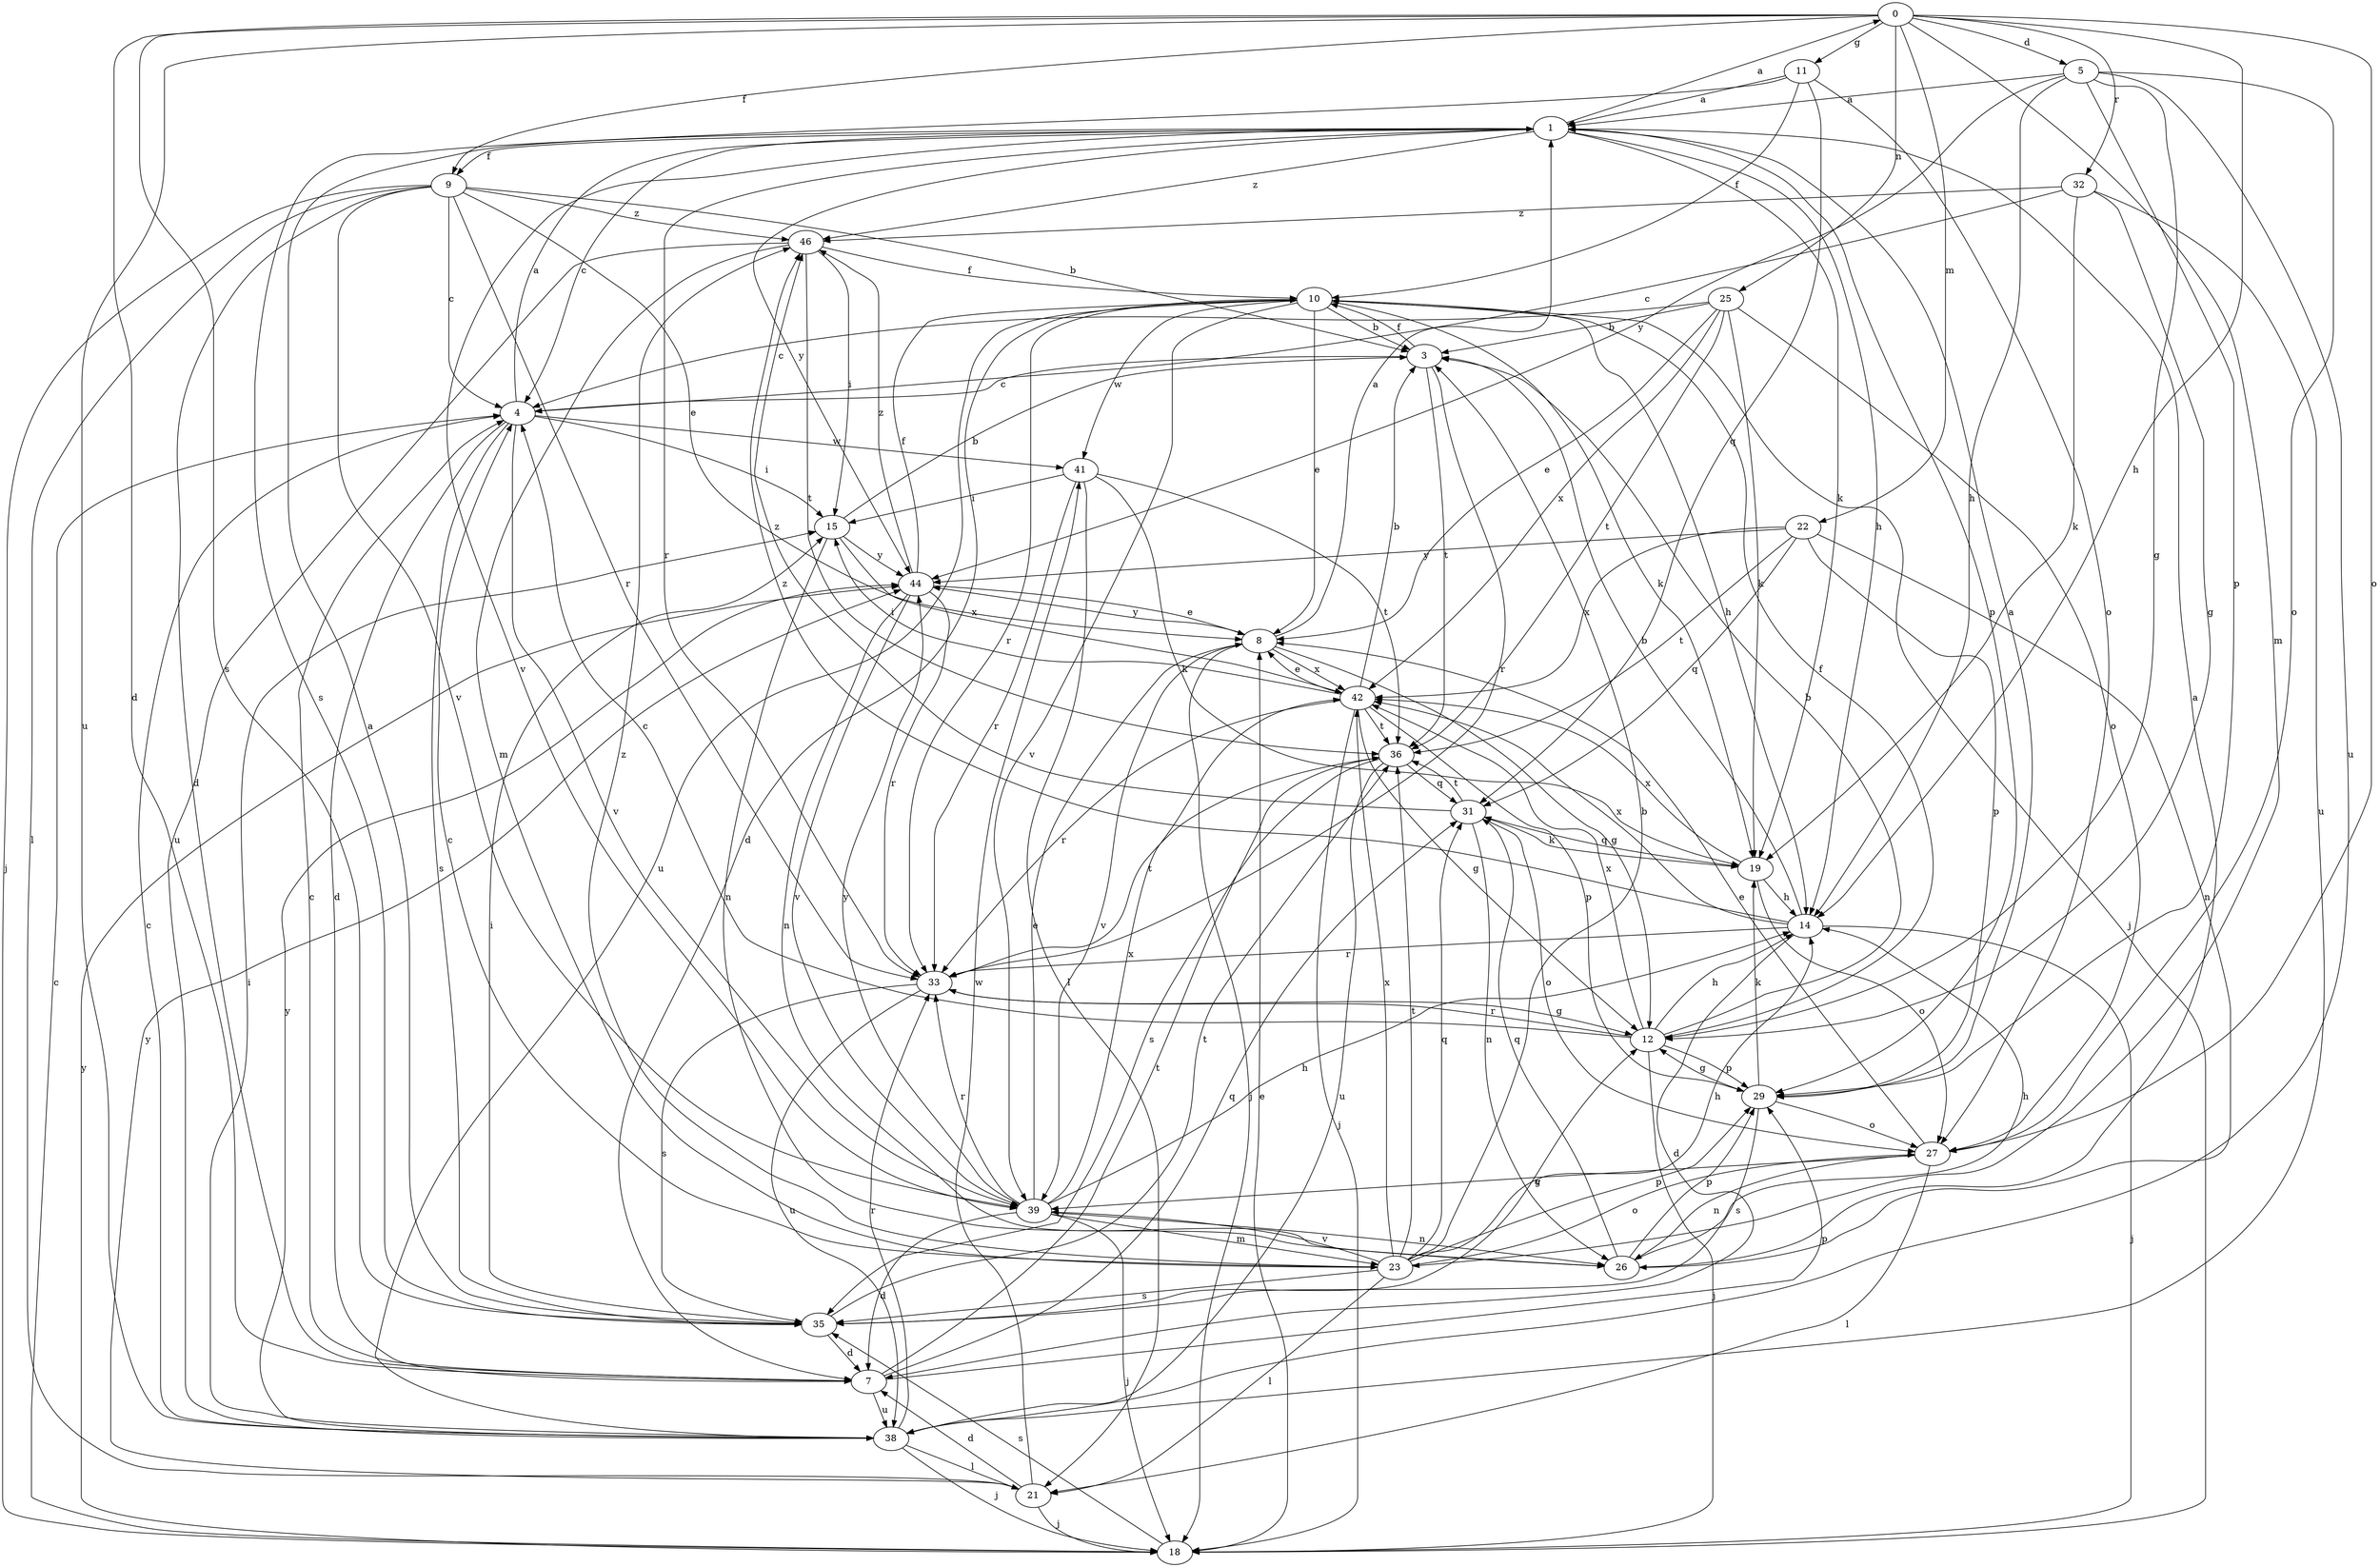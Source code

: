 strict digraph  {
0;
1;
3;
4;
5;
7;
8;
9;
10;
11;
12;
14;
15;
18;
19;
21;
22;
23;
25;
26;
27;
29;
31;
32;
33;
35;
36;
38;
39;
41;
42;
44;
46;
0 -> 5  [label=d];
0 -> 7  [label=d];
0 -> 9  [label=f];
0 -> 11  [label=g];
0 -> 14  [label=h];
0 -> 22  [label=m];
0 -> 23  [label=m];
0 -> 25  [label=n];
0 -> 27  [label=o];
0 -> 32  [label=r];
0 -> 35  [label=s];
0 -> 38  [label=u];
1 -> 0  [label=a];
1 -> 4  [label=c];
1 -> 9  [label=f];
1 -> 14  [label=h];
1 -> 19  [label=k];
1 -> 29  [label=p];
1 -> 33  [label=r];
1 -> 39  [label=v];
1 -> 44  [label=y];
1 -> 46  [label=z];
3 -> 4  [label=c];
3 -> 10  [label=f];
3 -> 33  [label=r];
3 -> 36  [label=t];
4 -> 1  [label=a];
4 -> 7  [label=d];
4 -> 15  [label=i];
4 -> 35  [label=s];
4 -> 39  [label=v];
4 -> 41  [label=w];
5 -> 1  [label=a];
5 -> 12  [label=g];
5 -> 14  [label=h];
5 -> 27  [label=o];
5 -> 29  [label=p];
5 -> 38  [label=u];
5 -> 44  [label=y];
7 -> 4  [label=c];
7 -> 29  [label=p];
7 -> 31  [label=q];
7 -> 36  [label=t];
7 -> 38  [label=u];
8 -> 1  [label=a];
8 -> 12  [label=g];
8 -> 18  [label=j];
8 -> 39  [label=v];
8 -> 42  [label=x];
8 -> 44  [label=y];
9 -> 3  [label=b];
9 -> 4  [label=c];
9 -> 7  [label=d];
9 -> 8  [label=e];
9 -> 18  [label=j];
9 -> 21  [label=l];
9 -> 33  [label=r];
9 -> 39  [label=v];
9 -> 46  [label=z];
10 -> 3  [label=b];
10 -> 7  [label=d];
10 -> 8  [label=e];
10 -> 14  [label=h];
10 -> 18  [label=j];
10 -> 19  [label=k];
10 -> 33  [label=r];
10 -> 38  [label=u];
10 -> 39  [label=v];
10 -> 41  [label=w];
11 -> 1  [label=a];
11 -> 10  [label=f];
11 -> 27  [label=o];
11 -> 31  [label=q];
11 -> 35  [label=s];
12 -> 3  [label=b];
12 -> 4  [label=c];
12 -> 10  [label=f];
12 -> 14  [label=h];
12 -> 18  [label=j];
12 -> 29  [label=p];
12 -> 33  [label=r];
12 -> 42  [label=x];
14 -> 3  [label=b];
14 -> 7  [label=d];
14 -> 18  [label=j];
14 -> 33  [label=r];
14 -> 42  [label=x];
14 -> 46  [label=z];
15 -> 3  [label=b];
15 -> 26  [label=n];
15 -> 42  [label=x];
15 -> 44  [label=y];
18 -> 4  [label=c];
18 -> 8  [label=e];
18 -> 35  [label=s];
18 -> 44  [label=y];
19 -> 14  [label=h];
19 -> 27  [label=o];
19 -> 31  [label=q];
19 -> 42  [label=x];
21 -> 7  [label=d];
21 -> 18  [label=j];
21 -> 41  [label=w];
21 -> 44  [label=y];
22 -> 26  [label=n];
22 -> 29  [label=p];
22 -> 31  [label=q];
22 -> 36  [label=t];
22 -> 42  [label=x];
22 -> 44  [label=y];
23 -> 3  [label=b];
23 -> 4  [label=c];
23 -> 14  [label=h];
23 -> 21  [label=l];
23 -> 27  [label=o];
23 -> 29  [label=p];
23 -> 31  [label=q];
23 -> 35  [label=s];
23 -> 36  [label=t];
23 -> 39  [label=v];
23 -> 42  [label=x];
23 -> 46  [label=z];
25 -> 3  [label=b];
25 -> 4  [label=c];
25 -> 8  [label=e];
25 -> 19  [label=k];
25 -> 27  [label=o];
25 -> 36  [label=t];
25 -> 42  [label=x];
26 -> 1  [label=a];
26 -> 14  [label=h];
26 -> 29  [label=p];
26 -> 31  [label=q];
27 -> 8  [label=e];
27 -> 21  [label=l];
27 -> 26  [label=n];
27 -> 39  [label=v];
29 -> 1  [label=a];
29 -> 12  [label=g];
29 -> 19  [label=k];
29 -> 27  [label=o];
29 -> 35  [label=s];
31 -> 19  [label=k];
31 -> 26  [label=n];
31 -> 27  [label=o];
31 -> 36  [label=t];
31 -> 46  [label=z];
32 -> 4  [label=c];
32 -> 12  [label=g];
32 -> 19  [label=k];
32 -> 38  [label=u];
32 -> 46  [label=z];
33 -> 12  [label=g];
33 -> 35  [label=s];
33 -> 36  [label=t];
33 -> 38  [label=u];
35 -> 1  [label=a];
35 -> 7  [label=d];
35 -> 12  [label=g];
35 -> 15  [label=i];
35 -> 36  [label=t];
36 -> 31  [label=q];
36 -> 35  [label=s];
36 -> 38  [label=u];
38 -> 4  [label=c];
38 -> 15  [label=i];
38 -> 18  [label=j];
38 -> 21  [label=l];
38 -> 33  [label=r];
38 -> 44  [label=y];
39 -> 7  [label=d];
39 -> 8  [label=e];
39 -> 14  [label=h];
39 -> 18  [label=j];
39 -> 23  [label=m];
39 -> 26  [label=n];
39 -> 33  [label=r];
39 -> 42  [label=x];
39 -> 44  [label=y];
41 -> 15  [label=i];
41 -> 19  [label=k];
41 -> 21  [label=l];
41 -> 33  [label=r];
41 -> 36  [label=t];
42 -> 3  [label=b];
42 -> 8  [label=e];
42 -> 12  [label=g];
42 -> 15  [label=i];
42 -> 18  [label=j];
42 -> 29  [label=p];
42 -> 33  [label=r];
42 -> 36  [label=t];
44 -> 8  [label=e];
44 -> 10  [label=f];
44 -> 26  [label=n];
44 -> 33  [label=r];
44 -> 39  [label=v];
44 -> 46  [label=z];
46 -> 10  [label=f];
46 -> 15  [label=i];
46 -> 23  [label=m];
46 -> 36  [label=t];
46 -> 38  [label=u];
}
